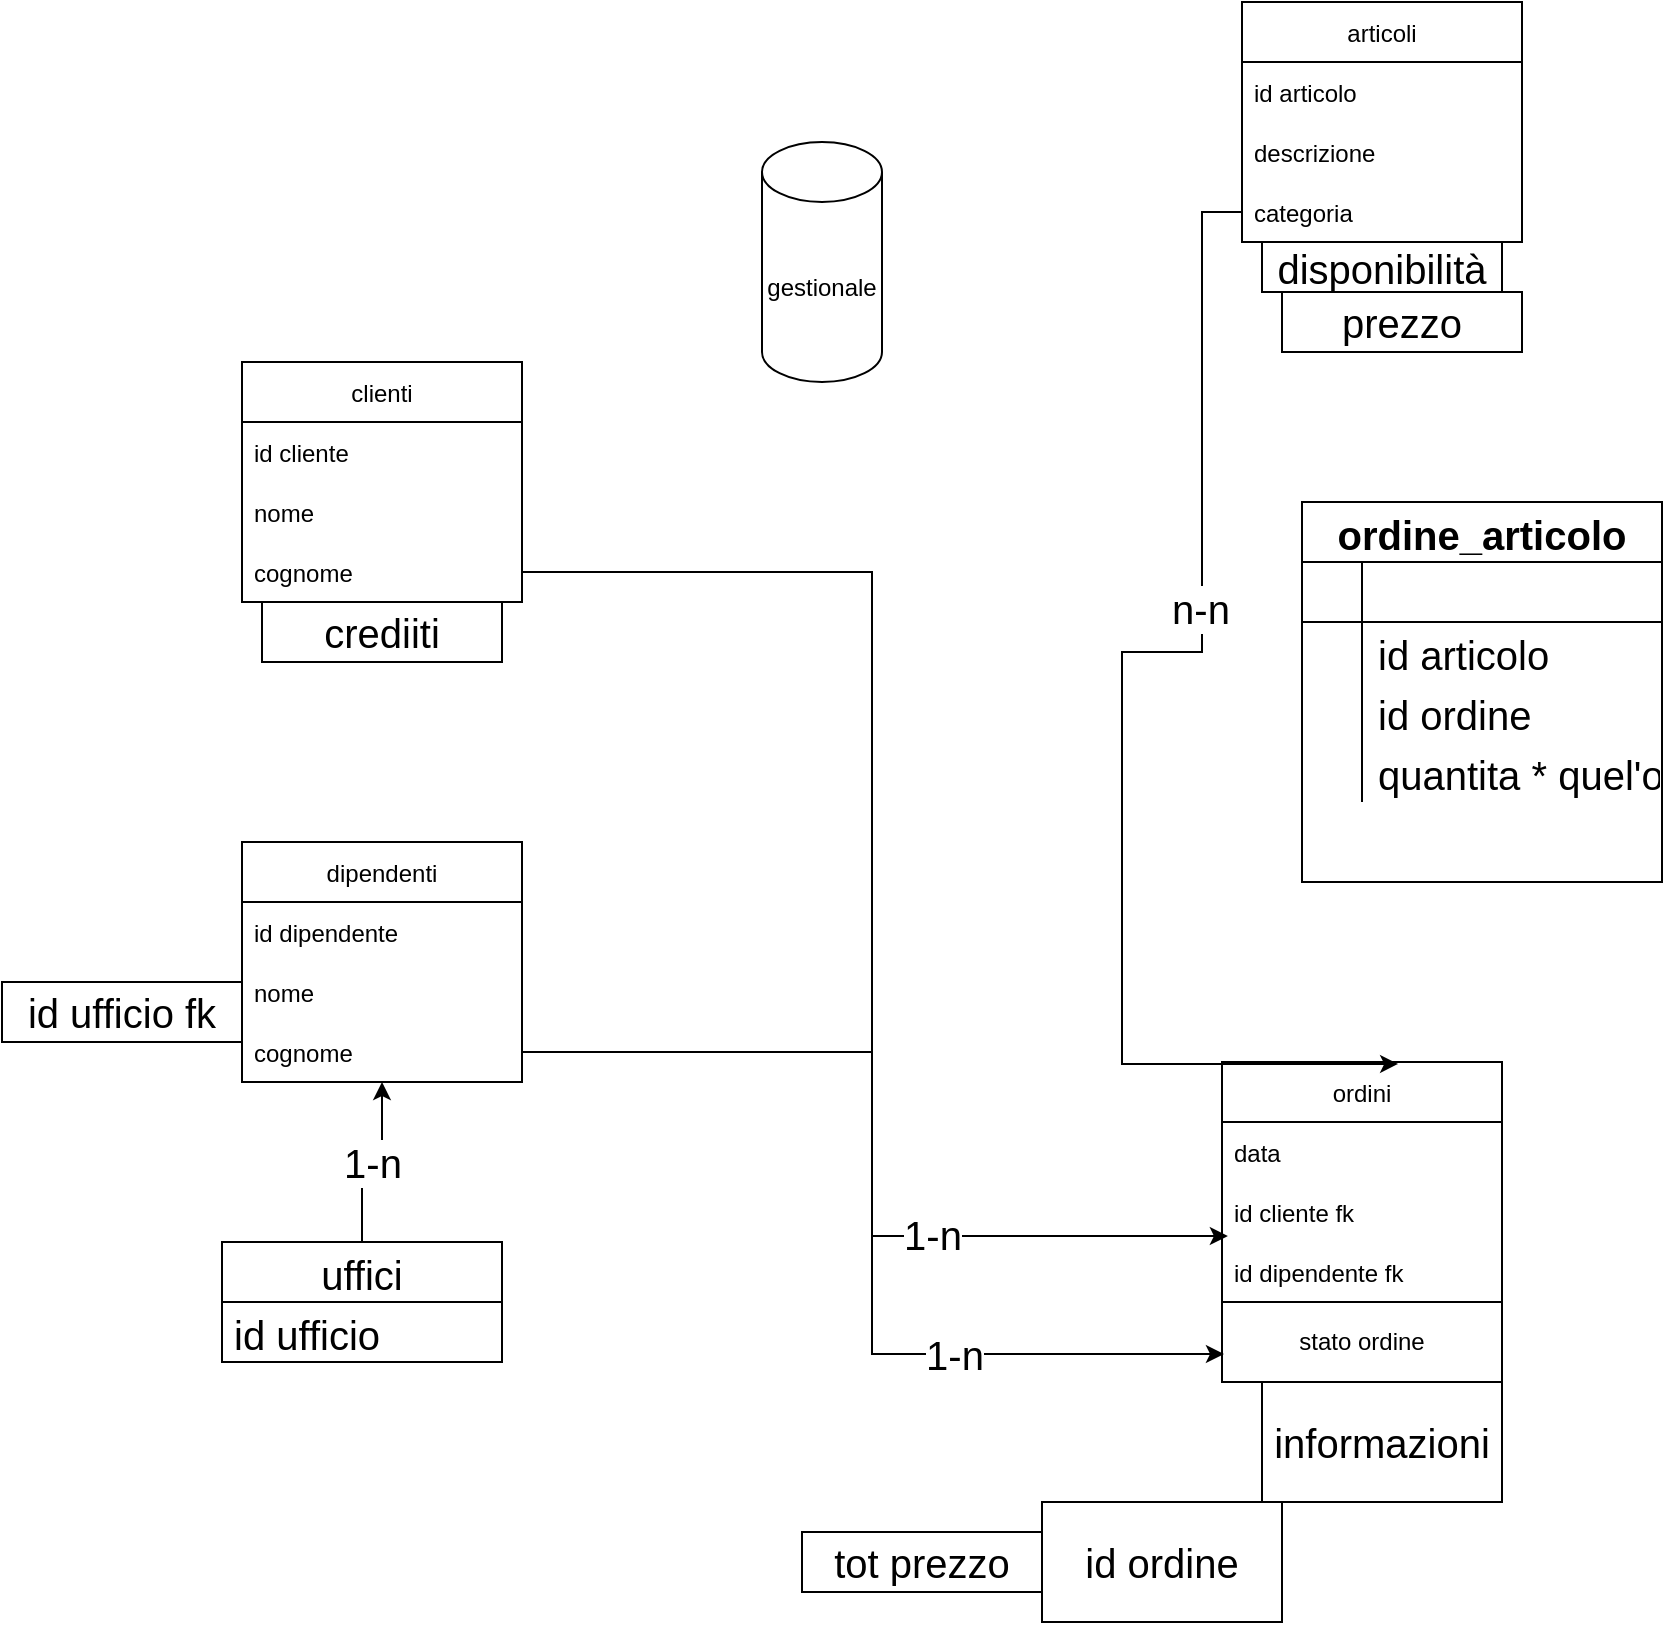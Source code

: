 <mxfile version="17.1.3" type="github">
  <diagram id="yoy33NktIotqnmnQdP1O" name="Page-1">
    <mxGraphModel dx="2179" dy="794" grid="1" gridSize="10" guides="1" tooltips="1" connect="1" arrows="1" fold="1" page="1" pageScale="1" pageWidth="827" pageHeight="1169" math="0" shadow="0">
      <root>
        <mxCell id="0" />
        <mxCell id="1" parent="0" />
        <mxCell id="KJ7FVQ0bmsooo6kBNzId-1" value="gestionale" style="shape=cylinder3;whiteSpace=wrap;html=1;boundedLbl=1;backgroundOutline=1;size=15;" vertex="1" parent="1">
          <mxGeometry x="370" y="70" width="60" height="120" as="geometry" />
        </mxCell>
        <mxCell id="KJ7FVQ0bmsooo6kBNzId-2" value="clienti" style="swimlane;fontStyle=0;childLayout=stackLayout;horizontal=1;startSize=30;horizontalStack=0;resizeParent=1;resizeParentMax=0;resizeLast=0;collapsible=1;marginBottom=0;" vertex="1" parent="1">
          <mxGeometry x="110" y="180" width="140" height="120" as="geometry" />
        </mxCell>
        <mxCell id="KJ7FVQ0bmsooo6kBNzId-3" value="id cliente" style="text;strokeColor=none;fillColor=none;align=left;verticalAlign=middle;spacingLeft=4;spacingRight=4;overflow=hidden;points=[[0,0.5],[1,0.5]];portConstraint=eastwest;rotatable=0;" vertex="1" parent="KJ7FVQ0bmsooo6kBNzId-2">
          <mxGeometry y="30" width="140" height="30" as="geometry" />
        </mxCell>
        <mxCell id="KJ7FVQ0bmsooo6kBNzId-4" value="nome" style="text;strokeColor=none;fillColor=none;align=left;verticalAlign=middle;spacingLeft=4;spacingRight=4;overflow=hidden;points=[[0,0.5],[1,0.5]];portConstraint=eastwest;rotatable=0;" vertex="1" parent="KJ7FVQ0bmsooo6kBNzId-2">
          <mxGeometry y="60" width="140" height="30" as="geometry" />
        </mxCell>
        <mxCell id="KJ7FVQ0bmsooo6kBNzId-5" value="cognome" style="text;strokeColor=none;fillColor=none;align=left;verticalAlign=middle;spacingLeft=4;spacingRight=4;overflow=hidden;points=[[0,0.5],[1,0.5]];portConstraint=eastwest;rotatable=0;" vertex="1" parent="KJ7FVQ0bmsooo6kBNzId-2">
          <mxGeometry y="90" width="140" height="30" as="geometry" />
        </mxCell>
        <mxCell id="KJ7FVQ0bmsooo6kBNzId-6" value="articoli" style="swimlane;fontStyle=0;childLayout=stackLayout;horizontal=1;startSize=30;horizontalStack=0;resizeParent=1;resizeParentMax=0;resizeLast=0;collapsible=1;marginBottom=0;" vertex="1" parent="1">
          <mxGeometry x="610" width="140" height="120" as="geometry" />
        </mxCell>
        <mxCell id="KJ7FVQ0bmsooo6kBNzId-7" value="id articolo" style="text;strokeColor=none;fillColor=none;align=left;verticalAlign=middle;spacingLeft=4;spacingRight=4;overflow=hidden;points=[[0,0.5],[1,0.5]];portConstraint=eastwest;rotatable=0;" vertex="1" parent="KJ7FVQ0bmsooo6kBNzId-6">
          <mxGeometry y="30" width="140" height="30" as="geometry" />
        </mxCell>
        <mxCell id="KJ7FVQ0bmsooo6kBNzId-8" value="descrizione" style="text;strokeColor=none;fillColor=none;align=left;verticalAlign=middle;spacingLeft=4;spacingRight=4;overflow=hidden;points=[[0,0.5],[1,0.5]];portConstraint=eastwest;rotatable=0;" vertex="1" parent="KJ7FVQ0bmsooo6kBNzId-6">
          <mxGeometry y="60" width="140" height="30" as="geometry" />
        </mxCell>
        <mxCell id="KJ7FVQ0bmsooo6kBNzId-9" value="categoria" style="text;strokeColor=none;fillColor=none;align=left;verticalAlign=middle;spacingLeft=4;spacingRight=4;overflow=hidden;points=[[0,0.5],[1,0.5]];portConstraint=eastwest;rotatable=0;" vertex="1" parent="KJ7FVQ0bmsooo6kBNzId-6">
          <mxGeometry y="90" width="140" height="30" as="geometry" />
        </mxCell>
        <mxCell id="KJ7FVQ0bmsooo6kBNzId-10" value="dipendenti" style="swimlane;fontStyle=0;childLayout=stackLayout;horizontal=1;startSize=30;horizontalStack=0;resizeParent=1;resizeParentMax=0;resizeLast=0;collapsible=1;marginBottom=0;" vertex="1" parent="1">
          <mxGeometry x="110" y="420" width="140" height="120" as="geometry" />
        </mxCell>
        <mxCell id="KJ7FVQ0bmsooo6kBNzId-11" value="id dipendente" style="text;strokeColor=none;fillColor=none;align=left;verticalAlign=middle;spacingLeft=4;spacingRight=4;overflow=hidden;points=[[0,0.5],[1,0.5]];portConstraint=eastwest;rotatable=0;" vertex="1" parent="KJ7FVQ0bmsooo6kBNzId-10">
          <mxGeometry y="30" width="140" height="30" as="geometry" />
        </mxCell>
        <mxCell id="KJ7FVQ0bmsooo6kBNzId-12" value="nome" style="text;strokeColor=none;fillColor=none;align=left;verticalAlign=middle;spacingLeft=4;spacingRight=4;overflow=hidden;points=[[0,0.5],[1,0.5]];portConstraint=eastwest;rotatable=0;" vertex="1" parent="KJ7FVQ0bmsooo6kBNzId-10">
          <mxGeometry y="60" width="140" height="30" as="geometry" />
        </mxCell>
        <mxCell id="KJ7FVQ0bmsooo6kBNzId-13" value="cognome" style="text;strokeColor=none;fillColor=none;align=left;verticalAlign=middle;spacingLeft=4;spacingRight=4;overflow=hidden;points=[[0,0.5],[1,0.5]];portConstraint=eastwest;rotatable=0;" vertex="1" parent="KJ7FVQ0bmsooo6kBNzId-10">
          <mxGeometry y="90" width="140" height="30" as="geometry" />
        </mxCell>
        <mxCell id="KJ7FVQ0bmsooo6kBNzId-14" value="ordini" style="swimlane;fontStyle=0;childLayout=stackLayout;horizontal=1;startSize=30;horizontalStack=0;resizeParent=1;resizeParentMax=0;resizeLast=0;collapsible=1;marginBottom=0;" vertex="1" parent="1">
          <mxGeometry x="600" y="530" width="140" height="160" as="geometry" />
        </mxCell>
        <mxCell id="KJ7FVQ0bmsooo6kBNzId-15" value="data" style="text;strokeColor=none;fillColor=none;align=left;verticalAlign=middle;spacingLeft=4;spacingRight=4;overflow=hidden;points=[[0,0.5],[1,0.5]];portConstraint=eastwest;rotatable=0;" vertex="1" parent="KJ7FVQ0bmsooo6kBNzId-14">
          <mxGeometry y="30" width="140" height="30" as="geometry" />
        </mxCell>
        <mxCell id="KJ7FVQ0bmsooo6kBNzId-16" value="id cliente fk" style="text;strokeColor=none;fillColor=none;align=left;verticalAlign=middle;spacingLeft=4;spacingRight=4;overflow=hidden;points=[[0,0.5],[1,0.5]];portConstraint=eastwest;rotatable=0;" vertex="1" parent="KJ7FVQ0bmsooo6kBNzId-14">
          <mxGeometry y="60" width="140" height="30" as="geometry" />
        </mxCell>
        <mxCell id="KJ7FVQ0bmsooo6kBNzId-17" value="id dipendente fk" style="text;strokeColor=none;fillColor=none;align=left;verticalAlign=middle;spacingLeft=4;spacingRight=4;overflow=hidden;points=[[0,0.5],[1,0.5]];portConstraint=eastwest;rotatable=0;" vertex="1" parent="KJ7FVQ0bmsooo6kBNzId-14">
          <mxGeometry y="90" width="140" height="30" as="geometry" />
        </mxCell>
        <mxCell id="KJ7FVQ0bmsooo6kBNzId-18" value="stato ordine" style="rounded=0;whiteSpace=wrap;html=1;" vertex="1" parent="KJ7FVQ0bmsooo6kBNzId-14">
          <mxGeometry y="120" width="140" height="40" as="geometry" />
        </mxCell>
        <mxCell id="KJ7FVQ0bmsooo6kBNzId-27" style="edgeStyle=orthogonalEdgeStyle;rounded=0;orthogonalLoop=1;jettySize=auto;html=1;entryX=0.021;entryY=-0.1;entryDx=0;entryDy=0;entryPerimeter=0;fontSize=20;" edge="1" parent="1" source="KJ7FVQ0bmsooo6kBNzId-5" target="KJ7FVQ0bmsooo6kBNzId-17">
          <mxGeometry relative="1" as="geometry" />
        </mxCell>
        <mxCell id="KJ7FVQ0bmsooo6kBNzId-28" value="1-n" style="edgeLabel;html=1;align=center;verticalAlign=middle;resizable=0;points=[];fontSize=20;" vertex="1" connectable="0" parent="KJ7FVQ0bmsooo6kBNzId-27">
          <mxGeometry x="0.567" y="1" relative="1" as="geometry">
            <mxPoint as="offset" />
          </mxGeometry>
        </mxCell>
        <mxCell id="KJ7FVQ0bmsooo6kBNzId-29" style="edgeStyle=orthogonalEdgeStyle;rounded=0;orthogonalLoop=1;jettySize=auto;html=1;entryX=0.629;entryY=0.006;entryDx=0;entryDy=0;entryPerimeter=0;fontSize=20;" edge="1" parent="1" source="KJ7FVQ0bmsooo6kBNzId-9" target="KJ7FVQ0bmsooo6kBNzId-14">
          <mxGeometry relative="1" as="geometry">
            <Array as="points">
              <mxPoint x="590" y="105" />
              <mxPoint x="590" y="325" />
              <mxPoint x="550" y="325" />
              <mxPoint x="550" y="531" />
            </Array>
          </mxGeometry>
        </mxCell>
        <mxCell id="KJ7FVQ0bmsooo6kBNzId-30" value="n-n" style="edgeLabel;html=1;align=center;verticalAlign=middle;resizable=0;points=[];fontSize=20;" vertex="1" connectable="0" parent="KJ7FVQ0bmsooo6kBNzId-29">
          <mxGeometry x="-0.302" y="-1" relative="1" as="geometry">
            <mxPoint as="offset" />
          </mxGeometry>
        </mxCell>
        <mxCell id="KJ7FVQ0bmsooo6kBNzId-31" style="edgeStyle=orthogonalEdgeStyle;rounded=0;orthogonalLoop=1;jettySize=auto;html=1;entryX=0.007;entryY=0.65;entryDx=0;entryDy=0;entryPerimeter=0;fontSize=20;" edge="1" parent="1" source="KJ7FVQ0bmsooo6kBNzId-13" target="KJ7FVQ0bmsooo6kBNzId-18">
          <mxGeometry relative="1" as="geometry" />
        </mxCell>
        <mxCell id="KJ7FVQ0bmsooo6kBNzId-32" value="1-n" style="edgeLabel;html=1;align=center;verticalAlign=middle;resizable=0;points=[];fontSize=20;" vertex="1" connectable="0" parent="KJ7FVQ0bmsooo6kBNzId-31">
          <mxGeometry x="0.463" relative="1" as="geometry">
            <mxPoint as="offset" />
          </mxGeometry>
        </mxCell>
        <mxCell id="KJ7FVQ0bmsooo6kBNzId-37" value="1-n" style="edgeStyle=orthogonalEdgeStyle;rounded=0;orthogonalLoop=1;jettySize=auto;html=1;entryX=0.5;entryY=1;entryDx=0;entryDy=0;entryPerimeter=0;fontSize=20;" edge="1" parent="1" source="KJ7FVQ0bmsooo6kBNzId-33" target="KJ7FVQ0bmsooo6kBNzId-13">
          <mxGeometry relative="1" as="geometry" />
        </mxCell>
        <mxCell id="KJ7FVQ0bmsooo6kBNzId-33" value="uffici" style="swimlane;fontStyle=0;childLayout=stackLayout;horizontal=1;startSize=30;horizontalStack=0;resizeParent=1;resizeParentMax=0;resizeLast=0;collapsible=1;marginBottom=0;fontSize=20;" vertex="1" parent="1">
          <mxGeometry x="100" y="620" width="140" height="60" as="geometry" />
        </mxCell>
        <mxCell id="KJ7FVQ0bmsooo6kBNzId-34" value="id ufficio" style="text;strokeColor=none;fillColor=none;align=left;verticalAlign=middle;spacingLeft=4;spacingRight=4;overflow=hidden;points=[[0,0.5],[1,0.5]];portConstraint=eastwest;rotatable=0;fontSize=20;" vertex="1" parent="KJ7FVQ0bmsooo6kBNzId-33">
          <mxGeometry y="30" width="140" height="30" as="geometry" />
        </mxCell>
        <mxCell id="KJ7FVQ0bmsooo6kBNzId-38" value="informazioni" style="rounded=0;whiteSpace=wrap;html=1;fontSize=20;" vertex="1" parent="1">
          <mxGeometry x="620" y="690" width="120" height="60" as="geometry" />
        </mxCell>
        <mxCell id="KJ7FVQ0bmsooo6kBNzId-42" value="crediiti" style="rounded=0;whiteSpace=wrap;html=1;fontSize=20;" vertex="1" parent="1">
          <mxGeometry x="120" y="300" width="120" height="30" as="geometry" />
        </mxCell>
        <mxCell id="KJ7FVQ0bmsooo6kBNzId-43" value="id ordine" style="rounded=0;whiteSpace=wrap;html=1;fontSize=20;" vertex="1" parent="1">
          <mxGeometry x="510" y="750" width="120" height="60" as="geometry" />
        </mxCell>
        <mxCell id="KJ7FVQ0bmsooo6kBNzId-45" value="disponibilità" style="rounded=0;whiteSpace=wrap;html=1;fontSize=20;" vertex="1" parent="1">
          <mxGeometry x="620" y="120" width="120" height="25" as="geometry" />
        </mxCell>
        <mxCell id="KJ7FVQ0bmsooo6kBNzId-46" value="prezzo" style="rounded=0;whiteSpace=wrap;html=1;fontSize=20;" vertex="1" parent="1">
          <mxGeometry x="630" y="145" width="120" height="30" as="geometry" />
        </mxCell>
        <mxCell id="KJ7FVQ0bmsooo6kBNzId-47" value="tot prezzo" style="rounded=0;whiteSpace=wrap;html=1;fontSize=20;" vertex="1" parent="1">
          <mxGeometry x="390" y="765" width="120" height="30" as="geometry" />
        </mxCell>
        <mxCell id="KJ7FVQ0bmsooo6kBNzId-48" value="id ufficio fk" style="rounded=0;whiteSpace=wrap;html=1;fontSize=20;" vertex="1" parent="1">
          <mxGeometry x="-10" y="490" width="120" height="30" as="geometry" />
        </mxCell>
        <mxCell id="KJ7FVQ0bmsooo6kBNzId-72" value="ordine_articolo" style="shape=table;startSize=30;container=1;collapsible=1;childLayout=tableLayout;fixedRows=1;rowLines=0;fontStyle=1;align=center;resizeLast=1;fontSize=20;" vertex="1" parent="1">
          <mxGeometry x="640" y="250" width="180" height="190" as="geometry" />
        </mxCell>
        <mxCell id="KJ7FVQ0bmsooo6kBNzId-73" value="" style="shape=tableRow;horizontal=0;startSize=0;swimlaneHead=0;swimlaneBody=0;fillColor=none;collapsible=0;dropTarget=0;points=[[0,0.5],[1,0.5]];portConstraint=eastwest;top=0;left=0;right=0;bottom=1;fontSize=20;" vertex="1" parent="KJ7FVQ0bmsooo6kBNzId-72">
          <mxGeometry y="30" width="180" height="30" as="geometry" />
        </mxCell>
        <mxCell id="KJ7FVQ0bmsooo6kBNzId-74" value="" style="shape=partialRectangle;connectable=0;fillColor=none;top=0;left=0;bottom=0;right=0;fontStyle=1;overflow=hidden;fontSize=20;" vertex="1" parent="KJ7FVQ0bmsooo6kBNzId-73">
          <mxGeometry width="30" height="30" as="geometry">
            <mxRectangle width="30" height="30" as="alternateBounds" />
          </mxGeometry>
        </mxCell>
        <mxCell id="KJ7FVQ0bmsooo6kBNzId-75" value="" style="shape=partialRectangle;connectable=0;fillColor=none;top=0;left=0;bottom=0;right=0;align=left;spacingLeft=6;fontStyle=5;overflow=hidden;fontSize=20;" vertex="1" parent="KJ7FVQ0bmsooo6kBNzId-73">
          <mxGeometry x="30" width="150" height="30" as="geometry">
            <mxRectangle width="150" height="30" as="alternateBounds" />
          </mxGeometry>
        </mxCell>
        <mxCell id="KJ7FVQ0bmsooo6kBNzId-76" value="" style="shape=tableRow;horizontal=0;startSize=0;swimlaneHead=0;swimlaneBody=0;fillColor=none;collapsible=0;dropTarget=0;points=[[0,0.5],[1,0.5]];portConstraint=eastwest;top=0;left=0;right=0;bottom=0;fontSize=20;" vertex="1" parent="KJ7FVQ0bmsooo6kBNzId-72">
          <mxGeometry y="60" width="180" height="30" as="geometry" />
        </mxCell>
        <mxCell id="KJ7FVQ0bmsooo6kBNzId-77" value="" style="shape=partialRectangle;connectable=0;fillColor=none;top=0;left=0;bottom=0;right=0;editable=1;overflow=hidden;fontSize=20;" vertex="1" parent="KJ7FVQ0bmsooo6kBNzId-76">
          <mxGeometry width="30" height="30" as="geometry">
            <mxRectangle width="30" height="30" as="alternateBounds" />
          </mxGeometry>
        </mxCell>
        <mxCell id="KJ7FVQ0bmsooo6kBNzId-78" value="id articolo" style="shape=partialRectangle;connectable=0;fillColor=none;top=0;left=0;bottom=0;right=0;align=left;spacingLeft=6;overflow=hidden;fontSize=20;" vertex="1" parent="KJ7FVQ0bmsooo6kBNzId-76">
          <mxGeometry x="30" width="150" height="30" as="geometry">
            <mxRectangle width="150" height="30" as="alternateBounds" />
          </mxGeometry>
        </mxCell>
        <mxCell id="KJ7FVQ0bmsooo6kBNzId-79" value="" style="shape=tableRow;horizontal=0;startSize=0;swimlaneHead=0;swimlaneBody=0;fillColor=none;collapsible=0;dropTarget=0;points=[[0,0.5],[1,0.5]];portConstraint=eastwest;top=0;left=0;right=0;bottom=0;fontSize=20;" vertex="1" parent="KJ7FVQ0bmsooo6kBNzId-72">
          <mxGeometry y="90" width="180" height="30" as="geometry" />
        </mxCell>
        <mxCell id="KJ7FVQ0bmsooo6kBNzId-80" value="" style="shape=partialRectangle;connectable=0;fillColor=none;top=0;left=0;bottom=0;right=0;editable=1;overflow=hidden;fontSize=20;" vertex="1" parent="KJ7FVQ0bmsooo6kBNzId-79">
          <mxGeometry width="30" height="30" as="geometry">
            <mxRectangle width="30" height="30" as="alternateBounds" />
          </mxGeometry>
        </mxCell>
        <mxCell id="KJ7FVQ0bmsooo6kBNzId-81" value="id ordine" style="shape=partialRectangle;connectable=0;fillColor=none;top=0;left=0;bottom=0;right=0;align=left;spacingLeft=6;overflow=hidden;fontSize=20;" vertex="1" parent="KJ7FVQ0bmsooo6kBNzId-79">
          <mxGeometry x="30" width="150" height="30" as="geometry">
            <mxRectangle width="150" height="30" as="alternateBounds" />
          </mxGeometry>
        </mxCell>
        <mxCell id="KJ7FVQ0bmsooo6kBNzId-82" value="" style="shape=tableRow;horizontal=0;startSize=0;swimlaneHead=0;swimlaneBody=0;fillColor=none;collapsible=0;dropTarget=0;points=[[0,0.5],[1,0.5]];portConstraint=eastwest;top=0;left=0;right=0;bottom=0;fontSize=20;" vertex="1" parent="KJ7FVQ0bmsooo6kBNzId-72">
          <mxGeometry y="120" width="180" height="30" as="geometry" />
        </mxCell>
        <mxCell id="KJ7FVQ0bmsooo6kBNzId-83" value="" style="shape=partialRectangle;connectable=0;fillColor=none;top=0;left=0;bottom=0;right=0;editable=1;overflow=hidden;fontSize=20;" vertex="1" parent="KJ7FVQ0bmsooo6kBNzId-82">
          <mxGeometry width="30" height="30" as="geometry">
            <mxRectangle width="30" height="30" as="alternateBounds" />
          </mxGeometry>
        </mxCell>
        <mxCell id="KJ7FVQ0bmsooo6kBNzId-84" value="quantita * quel&#39;ordine" style="shape=partialRectangle;connectable=0;fillColor=none;top=0;left=0;bottom=0;right=0;align=left;spacingLeft=6;overflow=hidden;fontSize=20;" vertex="1" parent="KJ7FVQ0bmsooo6kBNzId-82">
          <mxGeometry x="30" width="150" height="30" as="geometry">
            <mxRectangle width="150" height="30" as="alternateBounds" />
          </mxGeometry>
        </mxCell>
      </root>
    </mxGraphModel>
  </diagram>
</mxfile>
